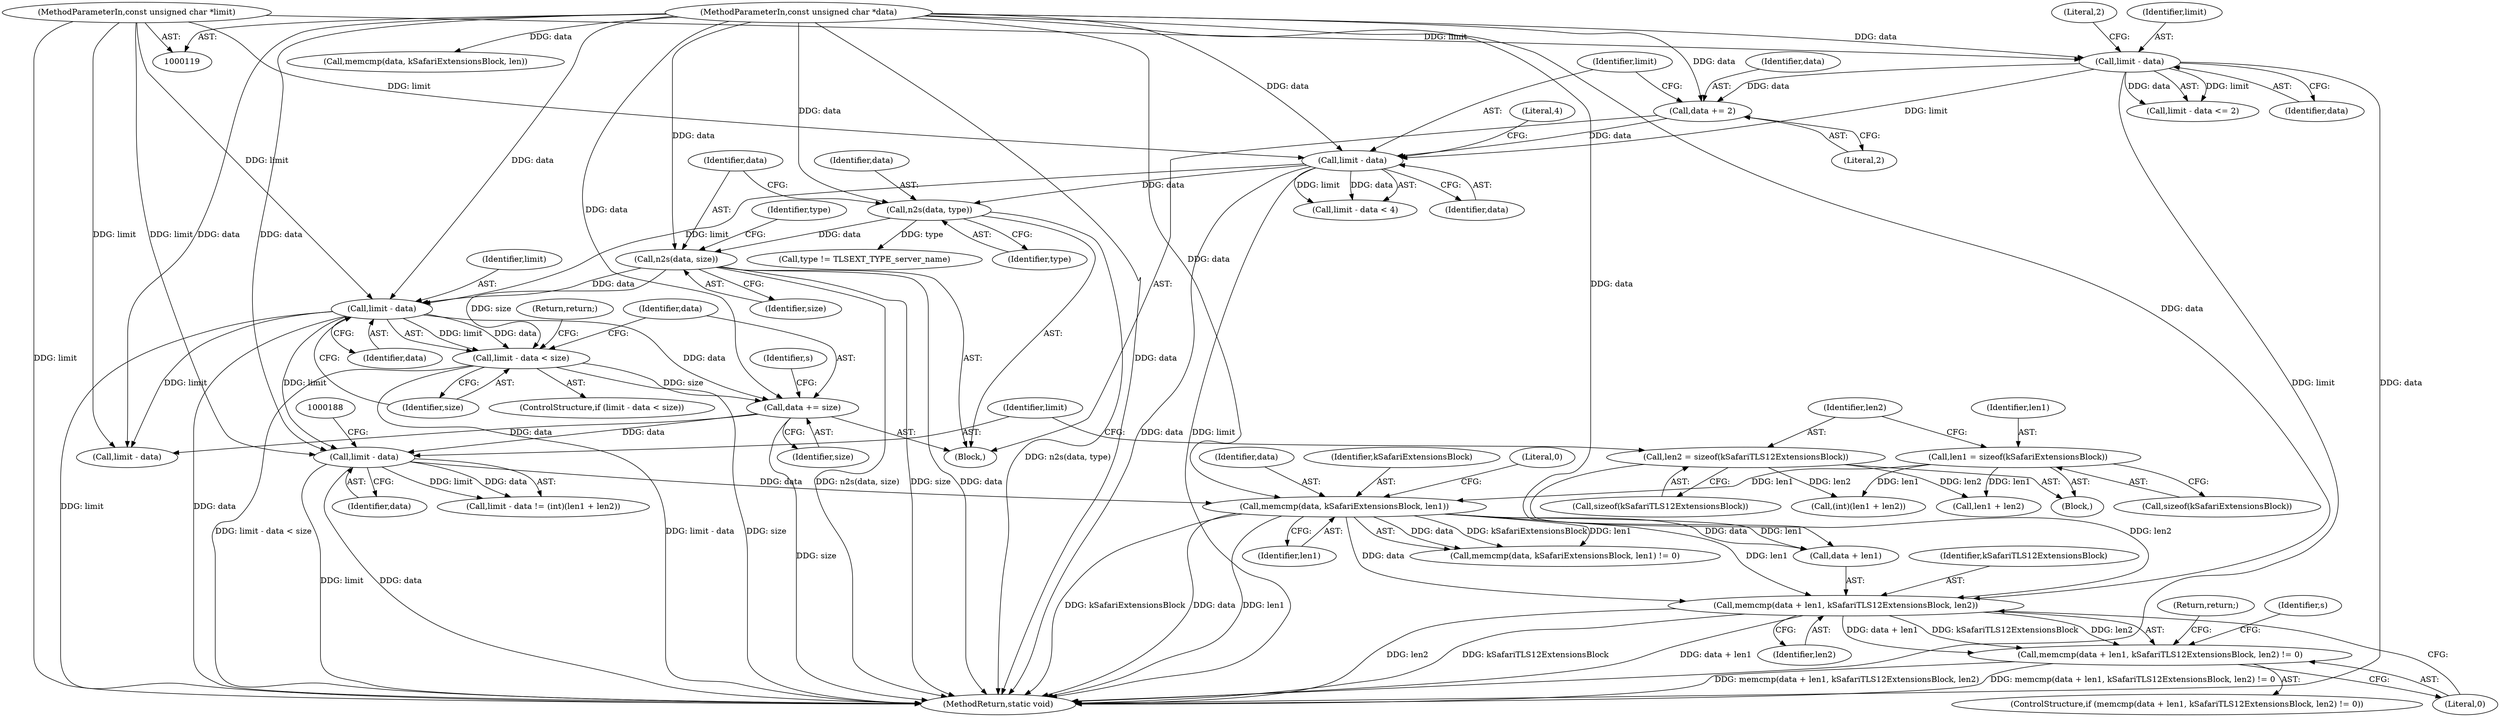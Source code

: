 digraph "0_openssl_a004e72b95835136d3f1ea90517f706c24c03da7_1@API" {
"1000203" [label="(Call,memcmp(data + len1, kSafariTLS12ExtensionsBlock, len2))"];
"1000195" [label="(Call,memcmp(data, kSafariExtensionsBlock, len1))"];
"1000184" [label="(Call,limit - data)"];
"1000158" [label="(Call,limit - data)"];
"1000140" [label="(Call,limit - data)"];
"1000130" [label="(Call,limit - data)"];
"1000122" [label="(MethodParameterIn,const unsigned char *limit)"];
"1000121" [label="(MethodParameterIn,const unsigned char *data)"];
"1000135" [label="(Call,data += 2)"];
"1000148" [label="(Call,n2s(data, size))"];
"1000145" [label="(Call,n2s(data, type))"];
"1000163" [label="(Call,data += size)"];
"1000157" [label="(Call,limit - data < size)"];
"1000173" [label="(Call,len1 = sizeof(kSafariExtensionsBlock))"];
"1000178" [label="(Call,len2 = sizeof(kSafariTLS12ExtensionsBlock))"];
"1000202" [label="(Call,memcmp(data + len1, kSafariTLS12ExtensionsBlock, len2) != 0)"];
"1000157" [label="(Call,limit - data < size)"];
"1000123" [label="(Block,)"];
"1000180" [label="(Call,sizeof(kSafariTLS12ExtensionsBlock))"];
"1000136" [label="(Identifier,data)"];
"1000121" [label="(MethodParameterIn,const unsigned char *data)"];
"1000174" [label="(Identifier,len1)"];
"1000158" [label="(Call,limit - data)"];
"1000187" [label="(Call,(int)(len1 + len2))"];
"1000148" [label="(Call,n2s(data, size))"];
"1000183" [label="(Call,limit - data != (int)(len1 + len2))"];
"1000129" [label="(Call,limit - data <= 2)"];
"1000178" [label="(Call,len2 = sizeof(kSafariTLS12ExtensionsBlock))"];
"1000159" [label="(Identifier,limit)"];
"1000199" [label="(Literal,0)"];
"1000184" [label="(Call,limit - data)"];
"1000194" [label="(Call,memcmp(data, kSafariExtensionsBlock, len1) != 0)"];
"1000186" [label="(Identifier,data)"];
"1000142" [label="(Identifier,data)"];
"1000207" [label="(Identifier,kSafariTLS12ExtensionsBlock)"];
"1000169" [label="(Identifier,s)"];
"1000208" [label="(Identifier,len2)"];
"1000185" [label="(Identifier,limit)"];
"1000229" [label="(Call,memcmp(data, kSafariExtensionsBlock, len))"];
"1000196" [label="(Identifier,data)"];
"1000152" [label="(Call,type != TLSEXT_TYPE_server_name)"];
"1000133" [label="(Literal,2)"];
"1000137" [label="(Literal,2)"];
"1000202" [label="(Call,memcmp(data + len1, kSafariTLS12ExtensionsBlock, len2) != 0)"];
"1000162" [label="(Return,return;)"];
"1000189" [label="(Call,len1 + len2)"];
"1000140" [label="(Call,limit - data)"];
"1000149" [label="(Identifier,data)"];
"1000135" [label="(Call,data += 2)"];
"1000204" [label="(Call,data + len1)"];
"1000203" [label="(Call,memcmp(data + len1, kSafariTLS12ExtensionsBlock, len2))"];
"1000210" [label="(Return,return;)"];
"1000146" [label="(Identifier,data)"];
"1000165" [label="(Identifier,size)"];
"1000195" [label="(Call,memcmp(data, kSafariExtensionsBlock, len1))"];
"1000141" [label="(Identifier,limit)"];
"1000164" [label="(Identifier,data)"];
"1000171" [label="(Block,)"];
"1000173" [label="(Call,len1 = sizeof(kSafariExtensionsBlock))"];
"1000163" [label="(Call,data += size)"];
"1000161" [label="(Identifier,size)"];
"1000143" [label="(Literal,4)"];
"1000122" [label="(MethodParameterIn,const unsigned char *limit)"];
"1000139" [label="(Call,limit - data < 4)"];
"1000131" [label="(Identifier,limit)"];
"1000150" [label="(Identifier,size)"];
"1000156" [label="(ControlStructure,if (limit - data < size))"];
"1000198" [label="(Identifier,len1)"];
"1000201" [label="(ControlStructure,if (memcmp(data + len1, kSafariTLS12ExtensionsBlock, len2) != 0))"];
"1000145" [label="(Call,n2s(data, type))"];
"1000147" [label="(Identifier,type)"];
"1000179" [label="(Identifier,len2)"];
"1000220" [label="(Call,limit - data)"];
"1000132" [label="(Identifier,data)"];
"1000160" [label="(Identifier,data)"];
"1000130" [label="(Call,limit - data)"];
"1000153" [label="(Identifier,type)"];
"1000242" [label="(MethodReturn,static void)"];
"1000197" [label="(Identifier,kSafariExtensionsBlock)"];
"1000175" [label="(Call,sizeof(kSafariExtensionsBlock))"];
"1000209" [label="(Literal,0)"];
"1000238" [label="(Identifier,s)"];
"1000203" -> "1000202"  [label="AST: "];
"1000203" -> "1000208"  [label="CFG: "];
"1000204" -> "1000203"  [label="AST: "];
"1000207" -> "1000203"  [label="AST: "];
"1000208" -> "1000203"  [label="AST: "];
"1000209" -> "1000203"  [label="CFG: "];
"1000203" -> "1000242"  [label="DDG: len2"];
"1000203" -> "1000242"  [label="DDG: kSafariTLS12ExtensionsBlock"];
"1000203" -> "1000242"  [label="DDG: data + len1"];
"1000203" -> "1000202"  [label="DDG: data + len1"];
"1000203" -> "1000202"  [label="DDG: kSafariTLS12ExtensionsBlock"];
"1000203" -> "1000202"  [label="DDG: len2"];
"1000195" -> "1000203"  [label="DDG: data"];
"1000195" -> "1000203"  [label="DDG: len1"];
"1000121" -> "1000203"  [label="DDG: data"];
"1000178" -> "1000203"  [label="DDG: len2"];
"1000195" -> "1000194"  [label="AST: "];
"1000195" -> "1000198"  [label="CFG: "];
"1000196" -> "1000195"  [label="AST: "];
"1000197" -> "1000195"  [label="AST: "];
"1000198" -> "1000195"  [label="AST: "];
"1000199" -> "1000195"  [label="CFG: "];
"1000195" -> "1000242"  [label="DDG: kSafariExtensionsBlock"];
"1000195" -> "1000242"  [label="DDG: data"];
"1000195" -> "1000242"  [label="DDG: len1"];
"1000195" -> "1000194"  [label="DDG: data"];
"1000195" -> "1000194"  [label="DDG: kSafariExtensionsBlock"];
"1000195" -> "1000194"  [label="DDG: len1"];
"1000184" -> "1000195"  [label="DDG: data"];
"1000121" -> "1000195"  [label="DDG: data"];
"1000173" -> "1000195"  [label="DDG: len1"];
"1000195" -> "1000204"  [label="DDG: data"];
"1000195" -> "1000204"  [label="DDG: len1"];
"1000184" -> "1000183"  [label="AST: "];
"1000184" -> "1000186"  [label="CFG: "];
"1000185" -> "1000184"  [label="AST: "];
"1000186" -> "1000184"  [label="AST: "];
"1000188" -> "1000184"  [label="CFG: "];
"1000184" -> "1000242"  [label="DDG: limit"];
"1000184" -> "1000242"  [label="DDG: data"];
"1000184" -> "1000183"  [label="DDG: limit"];
"1000184" -> "1000183"  [label="DDG: data"];
"1000158" -> "1000184"  [label="DDG: limit"];
"1000122" -> "1000184"  [label="DDG: limit"];
"1000163" -> "1000184"  [label="DDG: data"];
"1000121" -> "1000184"  [label="DDG: data"];
"1000158" -> "1000157"  [label="AST: "];
"1000158" -> "1000160"  [label="CFG: "];
"1000159" -> "1000158"  [label="AST: "];
"1000160" -> "1000158"  [label="AST: "];
"1000161" -> "1000158"  [label="CFG: "];
"1000158" -> "1000242"  [label="DDG: limit"];
"1000158" -> "1000242"  [label="DDG: data"];
"1000158" -> "1000157"  [label="DDG: limit"];
"1000158" -> "1000157"  [label="DDG: data"];
"1000140" -> "1000158"  [label="DDG: limit"];
"1000122" -> "1000158"  [label="DDG: limit"];
"1000148" -> "1000158"  [label="DDG: data"];
"1000121" -> "1000158"  [label="DDG: data"];
"1000158" -> "1000163"  [label="DDG: data"];
"1000158" -> "1000220"  [label="DDG: limit"];
"1000140" -> "1000139"  [label="AST: "];
"1000140" -> "1000142"  [label="CFG: "];
"1000141" -> "1000140"  [label="AST: "];
"1000142" -> "1000140"  [label="AST: "];
"1000143" -> "1000140"  [label="CFG: "];
"1000140" -> "1000242"  [label="DDG: data"];
"1000140" -> "1000242"  [label="DDG: limit"];
"1000140" -> "1000139"  [label="DDG: limit"];
"1000140" -> "1000139"  [label="DDG: data"];
"1000130" -> "1000140"  [label="DDG: limit"];
"1000122" -> "1000140"  [label="DDG: limit"];
"1000135" -> "1000140"  [label="DDG: data"];
"1000121" -> "1000140"  [label="DDG: data"];
"1000140" -> "1000145"  [label="DDG: data"];
"1000130" -> "1000129"  [label="AST: "];
"1000130" -> "1000132"  [label="CFG: "];
"1000131" -> "1000130"  [label="AST: "];
"1000132" -> "1000130"  [label="AST: "];
"1000133" -> "1000130"  [label="CFG: "];
"1000130" -> "1000242"  [label="DDG: data"];
"1000130" -> "1000242"  [label="DDG: limit"];
"1000130" -> "1000129"  [label="DDG: limit"];
"1000130" -> "1000129"  [label="DDG: data"];
"1000122" -> "1000130"  [label="DDG: limit"];
"1000121" -> "1000130"  [label="DDG: data"];
"1000130" -> "1000135"  [label="DDG: data"];
"1000122" -> "1000119"  [label="AST: "];
"1000122" -> "1000242"  [label="DDG: limit"];
"1000122" -> "1000220"  [label="DDG: limit"];
"1000121" -> "1000119"  [label="AST: "];
"1000121" -> "1000242"  [label="DDG: data"];
"1000121" -> "1000135"  [label="DDG: data"];
"1000121" -> "1000145"  [label="DDG: data"];
"1000121" -> "1000148"  [label="DDG: data"];
"1000121" -> "1000163"  [label="DDG: data"];
"1000121" -> "1000204"  [label="DDG: data"];
"1000121" -> "1000220"  [label="DDG: data"];
"1000121" -> "1000229"  [label="DDG: data"];
"1000135" -> "1000123"  [label="AST: "];
"1000135" -> "1000137"  [label="CFG: "];
"1000136" -> "1000135"  [label="AST: "];
"1000137" -> "1000135"  [label="AST: "];
"1000141" -> "1000135"  [label="CFG: "];
"1000148" -> "1000123"  [label="AST: "];
"1000148" -> "1000150"  [label="CFG: "];
"1000149" -> "1000148"  [label="AST: "];
"1000150" -> "1000148"  [label="AST: "];
"1000153" -> "1000148"  [label="CFG: "];
"1000148" -> "1000242"  [label="DDG: data"];
"1000148" -> "1000242"  [label="DDG: n2s(data, size)"];
"1000148" -> "1000242"  [label="DDG: size"];
"1000145" -> "1000148"  [label="DDG: data"];
"1000148" -> "1000157"  [label="DDG: size"];
"1000145" -> "1000123"  [label="AST: "];
"1000145" -> "1000147"  [label="CFG: "];
"1000146" -> "1000145"  [label="AST: "];
"1000147" -> "1000145"  [label="AST: "];
"1000149" -> "1000145"  [label="CFG: "];
"1000145" -> "1000242"  [label="DDG: n2s(data, type)"];
"1000145" -> "1000152"  [label="DDG: type"];
"1000163" -> "1000123"  [label="AST: "];
"1000163" -> "1000165"  [label="CFG: "];
"1000164" -> "1000163"  [label="AST: "];
"1000165" -> "1000163"  [label="AST: "];
"1000169" -> "1000163"  [label="CFG: "];
"1000163" -> "1000242"  [label="DDG: size"];
"1000157" -> "1000163"  [label="DDG: size"];
"1000163" -> "1000220"  [label="DDG: data"];
"1000157" -> "1000156"  [label="AST: "];
"1000157" -> "1000161"  [label="CFG: "];
"1000161" -> "1000157"  [label="AST: "];
"1000162" -> "1000157"  [label="CFG: "];
"1000164" -> "1000157"  [label="CFG: "];
"1000157" -> "1000242"  [label="DDG: limit - data < size"];
"1000157" -> "1000242"  [label="DDG: limit - data"];
"1000157" -> "1000242"  [label="DDG: size"];
"1000173" -> "1000171"  [label="AST: "];
"1000173" -> "1000175"  [label="CFG: "];
"1000174" -> "1000173"  [label="AST: "];
"1000175" -> "1000173"  [label="AST: "];
"1000179" -> "1000173"  [label="CFG: "];
"1000173" -> "1000187"  [label="DDG: len1"];
"1000173" -> "1000189"  [label="DDG: len1"];
"1000178" -> "1000171"  [label="AST: "];
"1000178" -> "1000180"  [label="CFG: "];
"1000179" -> "1000178"  [label="AST: "];
"1000180" -> "1000178"  [label="AST: "];
"1000185" -> "1000178"  [label="CFG: "];
"1000178" -> "1000187"  [label="DDG: len2"];
"1000178" -> "1000189"  [label="DDG: len2"];
"1000202" -> "1000201"  [label="AST: "];
"1000202" -> "1000209"  [label="CFG: "];
"1000209" -> "1000202"  [label="AST: "];
"1000210" -> "1000202"  [label="CFG: "];
"1000238" -> "1000202"  [label="CFG: "];
"1000202" -> "1000242"  [label="DDG: memcmp(data + len1, kSafariTLS12ExtensionsBlock, len2)"];
"1000202" -> "1000242"  [label="DDG: memcmp(data + len1, kSafariTLS12ExtensionsBlock, len2) != 0"];
}
